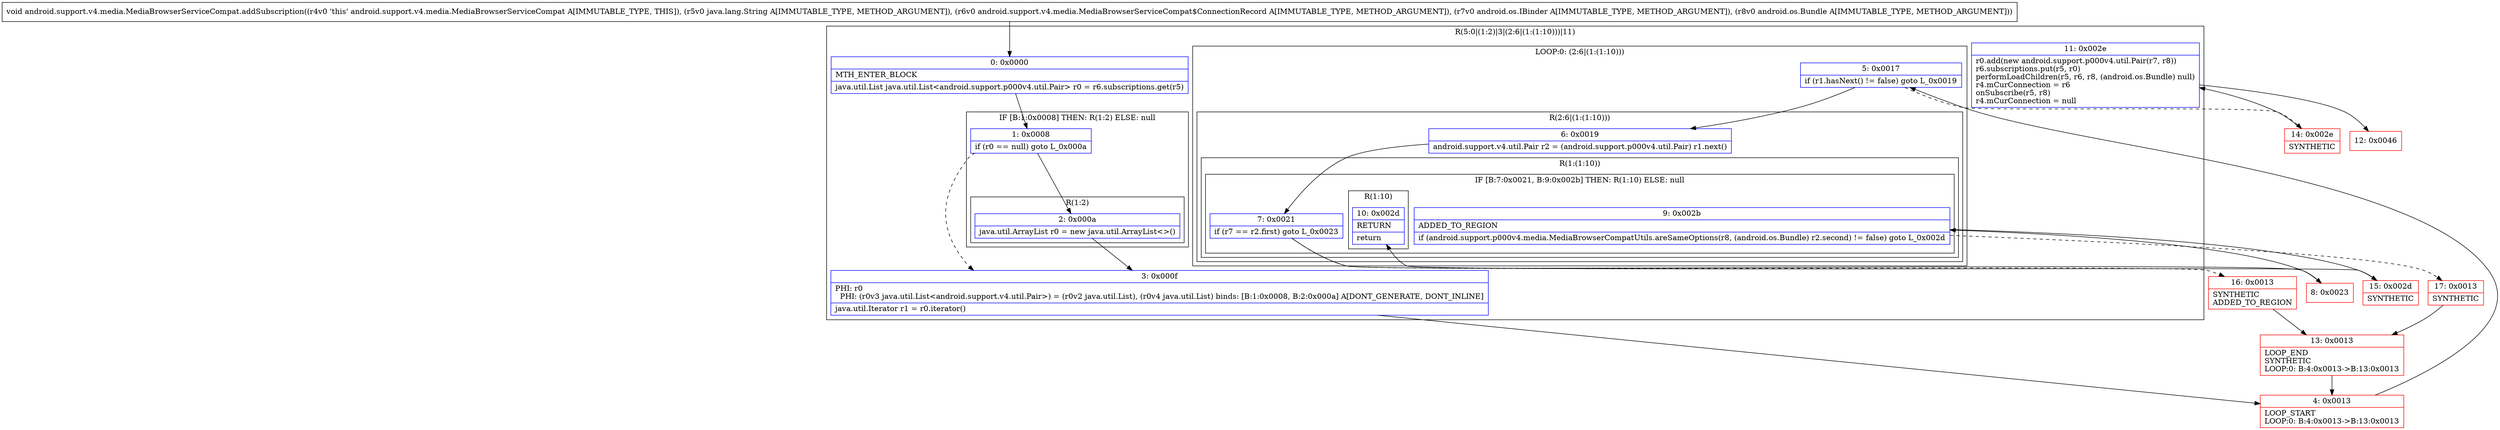 digraph "CFG forandroid.support.v4.media.MediaBrowserServiceCompat.addSubscription(Ljava\/lang\/String;Landroid\/support\/v4\/media\/MediaBrowserServiceCompat$ConnectionRecord;Landroid\/os\/IBinder;Landroid\/os\/Bundle;)V" {
subgraph cluster_Region_51598409 {
label = "R(5:0|(1:2)|3|(2:6|(1:(1:10)))|11)";
node [shape=record,color=blue];
Node_0 [shape=record,label="{0\:\ 0x0000|MTH_ENTER_BLOCK\l|java.util.List java.util.List\<android.support.p000v4.util.Pair\> r0 = r6.subscriptions.get(r5)\l}"];
subgraph cluster_IfRegion_1634128139 {
label = "IF [B:1:0x0008] THEN: R(1:2) ELSE: null";
node [shape=record,color=blue];
Node_1 [shape=record,label="{1\:\ 0x0008|if (r0 == null) goto L_0x000a\l}"];
subgraph cluster_Region_874068442 {
label = "R(1:2)";
node [shape=record,color=blue];
Node_2 [shape=record,label="{2\:\ 0x000a|java.util.ArrayList r0 = new java.util.ArrayList\<\>()\l}"];
}
}
Node_3 [shape=record,label="{3\:\ 0x000f|PHI: r0 \l  PHI: (r0v3 java.util.List\<android.support.v4.util.Pair\>) = (r0v2 java.util.List), (r0v4 java.util.List) binds: [B:1:0x0008, B:2:0x000a] A[DONT_GENERATE, DONT_INLINE]\l|java.util.Iterator r1 = r0.iterator()\l}"];
subgraph cluster_LoopRegion_1213369978 {
label = "LOOP:0: (2:6|(1:(1:10)))";
node [shape=record,color=blue];
Node_5 [shape=record,label="{5\:\ 0x0017|if (r1.hasNext() != false) goto L_0x0019\l}"];
subgraph cluster_Region_1778713877 {
label = "R(2:6|(1:(1:10)))";
node [shape=record,color=blue];
Node_6 [shape=record,label="{6\:\ 0x0019|android.support.v4.util.Pair r2 = (android.support.p000v4.util.Pair) r1.next()\l}"];
subgraph cluster_Region_1082300941 {
label = "R(1:(1:10))";
node [shape=record,color=blue];
subgraph cluster_IfRegion_1244419954 {
label = "IF [B:7:0x0021, B:9:0x002b] THEN: R(1:10) ELSE: null";
node [shape=record,color=blue];
Node_7 [shape=record,label="{7\:\ 0x0021|if (r7 == r2.first) goto L_0x0023\l}"];
Node_9 [shape=record,label="{9\:\ 0x002b|ADDED_TO_REGION\l|if (android.support.p000v4.media.MediaBrowserCompatUtils.areSameOptions(r8, (android.os.Bundle) r2.second) != false) goto L_0x002d\l}"];
subgraph cluster_Region_382808339 {
label = "R(1:10)";
node [shape=record,color=blue];
Node_10 [shape=record,label="{10\:\ 0x002d|RETURN\l|return\l}"];
}
}
}
}
}
Node_11 [shape=record,label="{11\:\ 0x002e|r0.add(new android.support.p000v4.util.Pair(r7, r8))\lr6.subscriptions.put(r5, r0)\lperformLoadChildren(r5, r6, r8, (android.os.Bundle) null)\lr4.mCurConnection = r6\lonSubscribe(r5, r8)\lr4.mCurConnection = null\l}"];
}
Node_4 [shape=record,color=red,label="{4\:\ 0x0013|LOOP_START\lLOOP:0: B:4:0x0013\-\>B:13:0x0013\l}"];
Node_8 [shape=record,color=red,label="{8\:\ 0x0023}"];
Node_12 [shape=record,color=red,label="{12\:\ 0x0046}"];
Node_13 [shape=record,color=red,label="{13\:\ 0x0013|LOOP_END\lSYNTHETIC\lLOOP:0: B:4:0x0013\-\>B:13:0x0013\l}"];
Node_14 [shape=record,color=red,label="{14\:\ 0x002e|SYNTHETIC\l}"];
Node_15 [shape=record,color=red,label="{15\:\ 0x002d|SYNTHETIC\l}"];
Node_16 [shape=record,color=red,label="{16\:\ 0x0013|SYNTHETIC\lADDED_TO_REGION\l}"];
Node_17 [shape=record,color=red,label="{17\:\ 0x0013|SYNTHETIC\l}"];
MethodNode[shape=record,label="{void android.support.v4.media.MediaBrowserServiceCompat.addSubscription((r4v0 'this' android.support.v4.media.MediaBrowserServiceCompat A[IMMUTABLE_TYPE, THIS]), (r5v0 java.lang.String A[IMMUTABLE_TYPE, METHOD_ARGUMENT]), (r6v0 android.support.v4.media.MediaBrowserServiceCompat$ConnectionRecord A[IMMUTABLE_TYPE, METHOD_ARGUMENT]), (r7v0 android.os.IBinder A[IMMUTABLE_TYPE, METHOD_ARGUMENT]), (r8v0 android.os.Bundle A[IMMUTABLE_TYPE, METHOD_ARGUMENT])) }"];
MethodNode -> Node_0;
Node_0 -> Node_1;
Node_1 -> Node_2;
Node_1 -> Node_3[style=dashed];
Node_2 -> Node_3;
Node_3 -> Node_4;
Node_5 -> Node_6;
Node_5 -> Node_14[style=dashed];
Node_6 -> Node_7;
Node_7 -> Node_8;
Node_7 -> Node_16[style=dashed];
Node_9 -> Node_15;
Node_9 -> Node_17[style=dashed];
Node_11 -> Node_12;
Node_4 -> Node_5;
Node_8 -> Node_9;
Node_13 -> Node_4;
Node_14 -> Node_11;
Node_15 -> Node_10;
Node_16 -> Node_13;
Node_17 -> Node_13;
}

